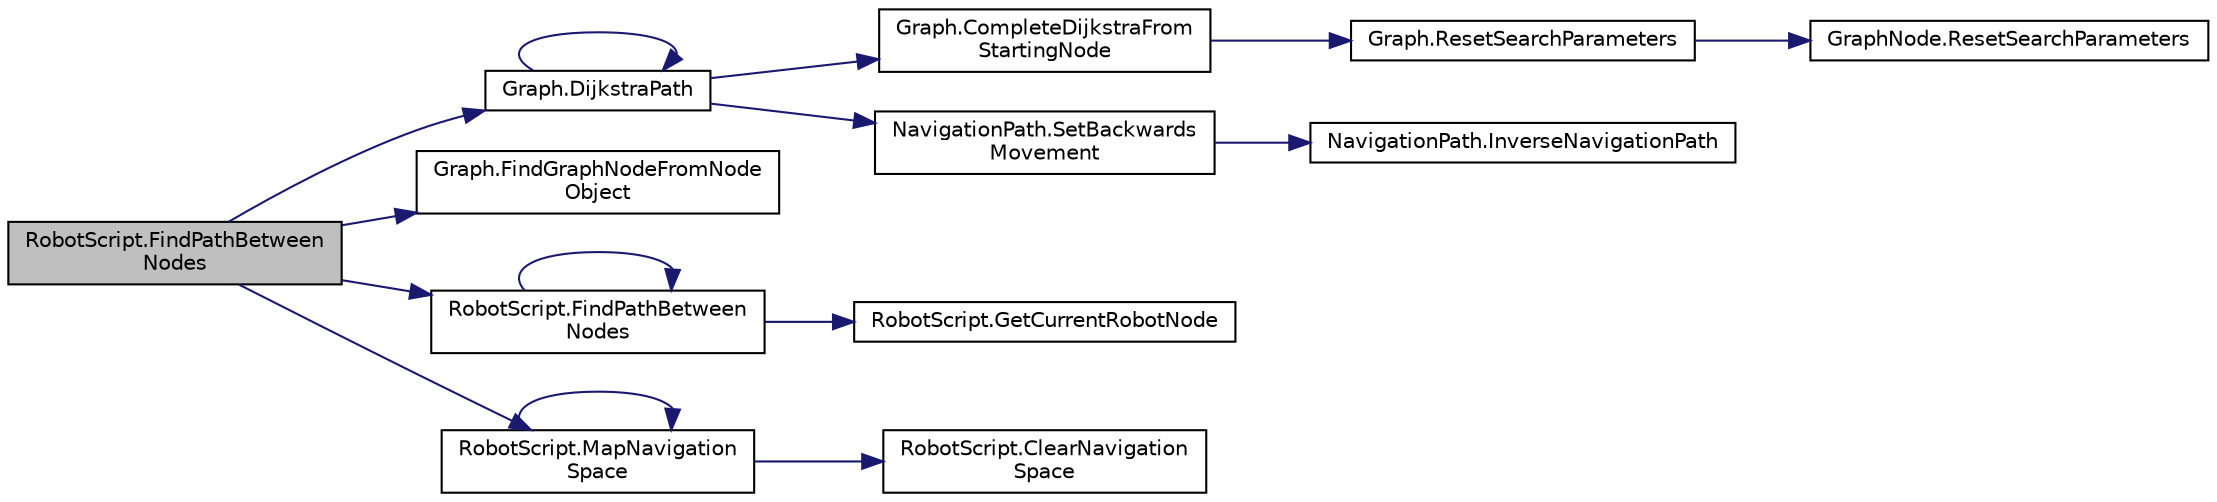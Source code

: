 digraph "RobotScript.FindPathBetweenNodes"
{
 // LATEX_PDF_SIZE
  edge [fontname="Helvetica",fontsize="10",labelfontname="Helvetica",labelfontsize="10"];
  node [fontname="Helvetica",fontsize="10",shape=record];
  rankdir="LR";
  Node1 [label="RobotScript.FindPathBetween\lNodes",height=0.2,width=0.4,color="black", fillcolor="grey75", style="filled", fontcolor="black",tooltip=" "];
  Node1 -> Node2 [color="midnightblue",fontsize="10",style="solid",fontname="Helvetica"];
  Node2 [label="Graph.DijkstraPath",height=0.2,width=0.4,color="black", fillcolor="white", style="filled",URL="$class_graph.html#a967bfa5ba07778a8b7c75e5030b06b38",tooltip=" "];
  Node2 -> Node3 [color="midnightblue",fontsize="10",style="solid",fontname="Helvetica"];
  Node3 [label="Graph.CompleteDijkstraFrom\lStartingNode",height=0.2,width=0.4,color="black", fillcolor="white", style="filled",URL="$class_graph.html#a8c8441b17f8a083c13756a85d873a15b",tooltip=" "];
  Node3 -> Node4 [color="midnightblue",fontsize="10",style="solid",fontname="Helvetica"];
  Node4 [label="Graph.ResetSearchParameters",height=0.2,width=0.4,color="black", fillcolor="white", style="filled",URL="$class_graph.html#abd05a1fcf99b131b6899c0efe57a2b08",tooltip=" "];
  Node4 -> Node5 [color="midnightblue",fontsize="10",style="solid",fontname="Helvetica"];
  Node5 [label="GraphNode.ResetSearchParameters",height=0.2,width=0.4,color="black", fillcolor="white", style="filled",URL="$class_graph_node.html#a2d4ce49e2ee25d746821bbf527b9e4a5",tooltip=" "];
  Node2 -> Node2 [color="midnightblue",fontsize="10",style="solid",fontname="Helvetica"];
  Node2 -> Node6 [color="midnightblue",fontsize="10",style="solid",fontname="Helvetica"];
  Node6 [label="NavigationPath.SetBackwards\lMovement",height=0.2,width=0.4,color="black", fillcolor="white", style="filled",URL="$class_navigation_path.html#a09f4b42c84eb3de527ba06861f6e9cdd",tooltip=" "];
  Node6 -> Node7 [color="midnightblue",fontsize="10",style="solid",fontname="Helvetica"];
  Node7 [label="NavigationPath.InverseNavigationPath",height=0.2,width=0.4,color="black", fillcolor="white", style="filled",URL="$class_navigation_path.html#ab22c25dade769344174f01175dd7eb56",tooltip=" "];
  Node1 -> Node8 [color="midnightblue",fontsize="10",style="solid",fontname="Helvetica"];
  Node8 [label="Graph.FindGraphNodeFromNode\lObject",height=0.2,width=0.4,color="black", fillcolor="white", style="filled",URL="$class_graph.html#a74c76324252471cf22ac1e5e1d7bbfc5",tooltip=" "];
  Node1 -> Node9 [color="midnightblue",fontsize="10",style="solid",fontname="Helvetica"];
  Node9 [label="RobotScript.FindPathBetween\lNodes",height=0.2,width=0.4,color="black", fillcolor="white", style="filled",URL="$class_robot_script.html#a6141d853d8f1fabc3e5c3f61c60767f2",tooltip=" "];
  Node9 -> Node9 [color="midnightblue",fontsize="10",style="solid",fontname="Helvetica"];
  Node9 -> Node10 [color="midnightblue",fontsize="10",style="solid",fontname="Helvetica"];
  Node10 [label="RobotScript.GetCurrentRobotNode",height=0.2,width=0.4,color="black", fillcolor="white", style="filled",URL="$class_robot_script.html#ad25a0147df08715dffc20665e66e5ecd",tooltip=" "];
  Node1 -> Node11 [color="midnightblue",fontsize="10",style="solid",fontname="Helvetica"];
  Node11 [label="RobotScript.MapNavigation\lSpace",height=0.2,width=0.4,color="black", fillcolor="white", style="filled",URL="$class_robot_script.html#ad60c507489884cf04ba589c174639649",tooltip=" "];
  Node11 -> Node12 [color="midnightblue",fontsize="10",style="solid",fontname="Helvetica"];
  Node12 [label="RobotScript.ClearNavigation\lSpace",height=0.2,width=0.4,color="black", fillcolor="white", style="filled",URL="$class_robot_script.html#a276491483d838ed1c2fa694985d6f5fd",tooltip=" "];
  Node11 -> Node11 [color="midnightblue",fontsize="10",style="solid",fontname="Helvetica"];
}

